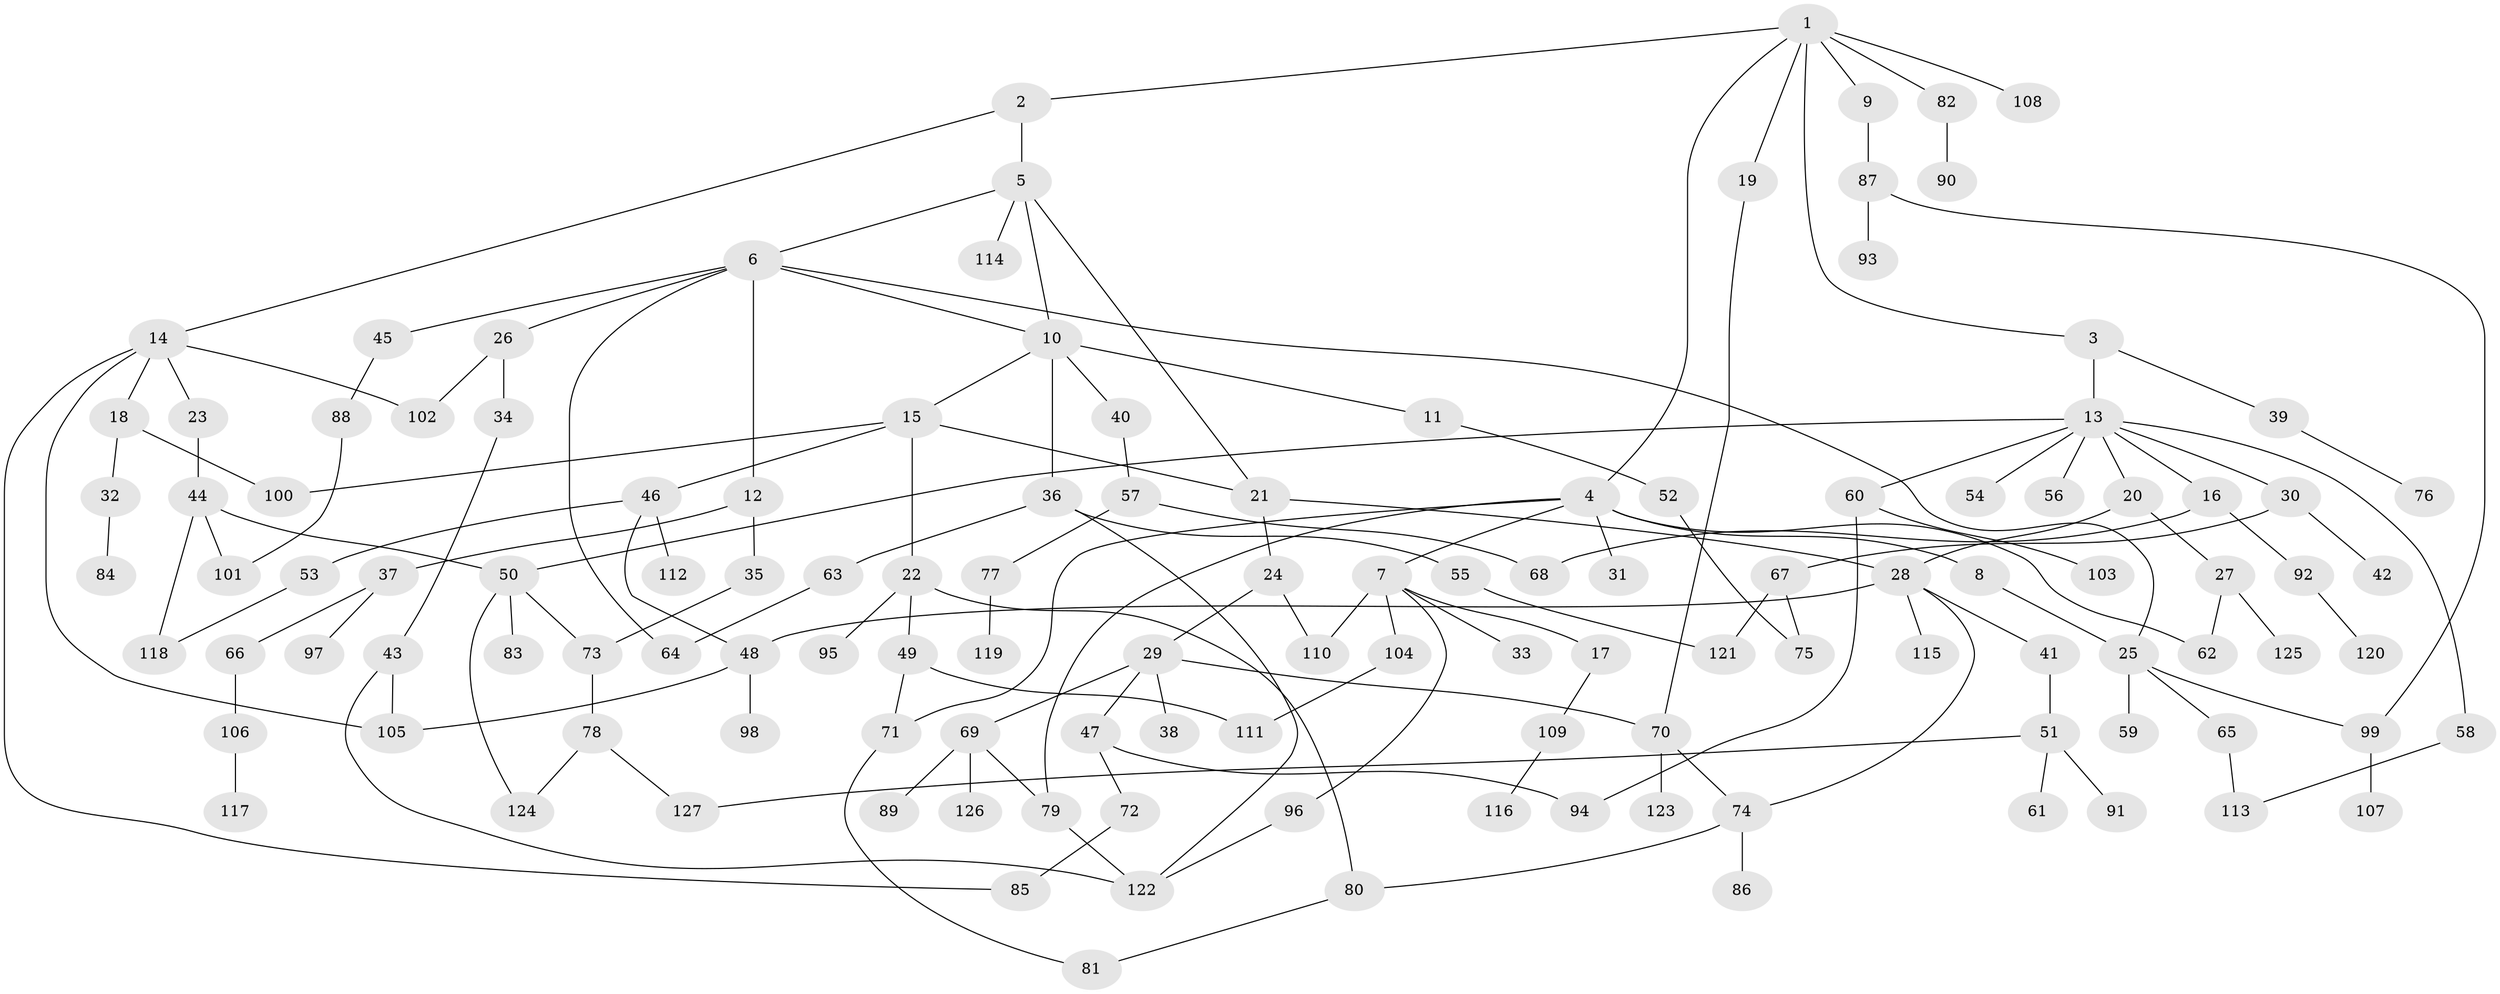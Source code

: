 // Generated by graph-tools (version 1.1) at 2025/41/03/09/25 04:41:53]
// undirected, 127 vertices, 161 edges
graph export_dot {
graph [start="1"]
  node [color=gray90,style=filled];
  1;
  2;
  3;
  4;
  5;
  6;
  7;
  8;
  9;
  10;
  11;
  12;
  13;
  14;
  15;
  16;
  17;
  18;
  19;
  20;
  21;
  22;
  23;
  24;
  25;
  26;
  27;
  28;
  29;
  30;
  31;
  32;
  33;
  34;
  35;
  36;
  37;
  38;
  39;
  40;
  41;
  42;
  43;
  44;
  45;
  46;
  47;
  48;
  49;
  50;
  51;
  52;
  53;
  54;
  55;
  56;
  57;
  58;
  59;
  60;
  61;
  62;
  63;
  64;
  65;
  66;
  67;
  68;
  69;
  70;
  71;
  72;
  73;
  74;
  75;
  76;
  77;
  78;
  79;
  80;
  81;
  82;
  83;
  84;
  85;
  86;
  87;
  88;
  89;
  90;
  91;
  92;
  93;
  94;
  95;
  96;
  97;
  98;
  99;
  100;
  101;
  102;
  103;
  104;
  105;
  106;
  107;
  108;
  109;
  110;
  111;
  112;
  113;
  114;
  115;
  116;
  117;
  118;
  119;
  120;
  121;
  122;
  123;
  124;
  125;
  126;
  127;
  1 -- 2;
  1 -- 3;
  1 -- 4;
  1 -- 9;
  1 -- 19;
  1 -- 82;
  1 -- 108;
  2 -- 5;
  2 -- 14;
  3 -- 13;
  3 -- 39;
  4 -- 7;
  4 -- 8;
  4 -- 31;
  4 -- 79;
  4 -- 62;
  4 -- 71;
  5 -- 6;
  5 -- 10;
  5 -- 21;
  5 -- 114;
  6 -- 12;
  6 -- 25;
  6 -- 26;
  6 -- 45;
  6 -- 64;
  6 -- 10;
  7 -- 17;
  7 -- 33;
  7 -- 96;
  7 -- 104;
  7 -- 110;
  8 -- 25;
  9 -- 87;
  10 -- 11;
  10 -- 15;
  10 -- 36;
  10 -- 40;
  11 -- 52;
  12 -- 35;
  12 -- 37;
  13 -- 16;
  13 -- 20;
  13 -- 30;
  13 -- 54;
  13 -- 56;
  13 -- 58;
  13 -- 60;
  13 -- 50;
  14 -- 18;
  14 -- 23;
  14 -- 85;
  14 -- 102;
  14 -- 105;
  15 -- 22;
  15 -- 46;
  15 -- 100;
  15 -- 21;
  16 -- 92;
  16 -- 68;
  17 -- 109;
  18 -- 32;
  18 -- 100;
  19 -- 70;
  20 -- 27;
  20 -- 28;
  21 -- 24;
  21 -- 28;
  22 -- 49;
  22 -- 80;
  22 -- 95;
  23 -- 44;
  24 -- 29;
  24 -- 110;
  25 -- 59;
  25 -- 65;
  25 -- 99;
  26 -- 34;
  26 -- 102;
  27 -- 62;
  27 -- 125;
  28 -- 41;
  28 -- 48;
  28 -- 115;
  28 -- 74;
  29 -- 38;
  29 -- 47;
  29 -- 69;
  29 -- 70;
  30 -- 42;
  30 -- 67;
  32 -- 84;
  34 -- 43;
  35 -- 73;
  36 -- 55;
  36 -- 63;
  36 -- 122;
  37 -- 66;
  37 -- 97;
  39 -- 76;
  40 -- 57;
  41 -- 51;
  43 -- 122;
  43 -- 105;
  44 -- 50;
  44 -- 101;
  44 -- 118;
  45 -- 88;
  46 -- 53;
  46 -- 112;
  46 -- 48;
  47 -- 72;
  47 -- 94;
  48 -- 98;
  48 -- 105;
  49 -- 71;
  49 -- 111;
  50 -- 83;
  50 -- 124;
  50 -- 73;
  51 -- 61;
  51 -- 91;
  51 -- 127;
  52 -- 75;
  53 -- 118;
  55 -- 121;
  57 -- 68;
  57 -- 77;
  58 -- 113;
  60 -- 103;
  60 -- 94;
  63 -- 64;
  65 -- 113;
  66 -- 106;
  67 -- 121;
  67 -- 75;
  69 -- 79;
  69 -- 89;
  69 -- 126;
  70 -- 74;
  70 -- 123;
  71 -- 81;
  72 -- 85;
  73 -- 78;
  74 -- 86;
  74 -- 80;
  77 -- 119;
  78 -- 127;
  78 -- 124;
  79 -- 122;
  80 -- 81;
  82 -- 90;
  87 -- 93;
  87 -- 99;
  88 -- 101;
  92 -- 120;
  96 -- 122;
  99 -- 107;
  104 -- 111;
  106 -- 117;
  109 -- 116;
}
